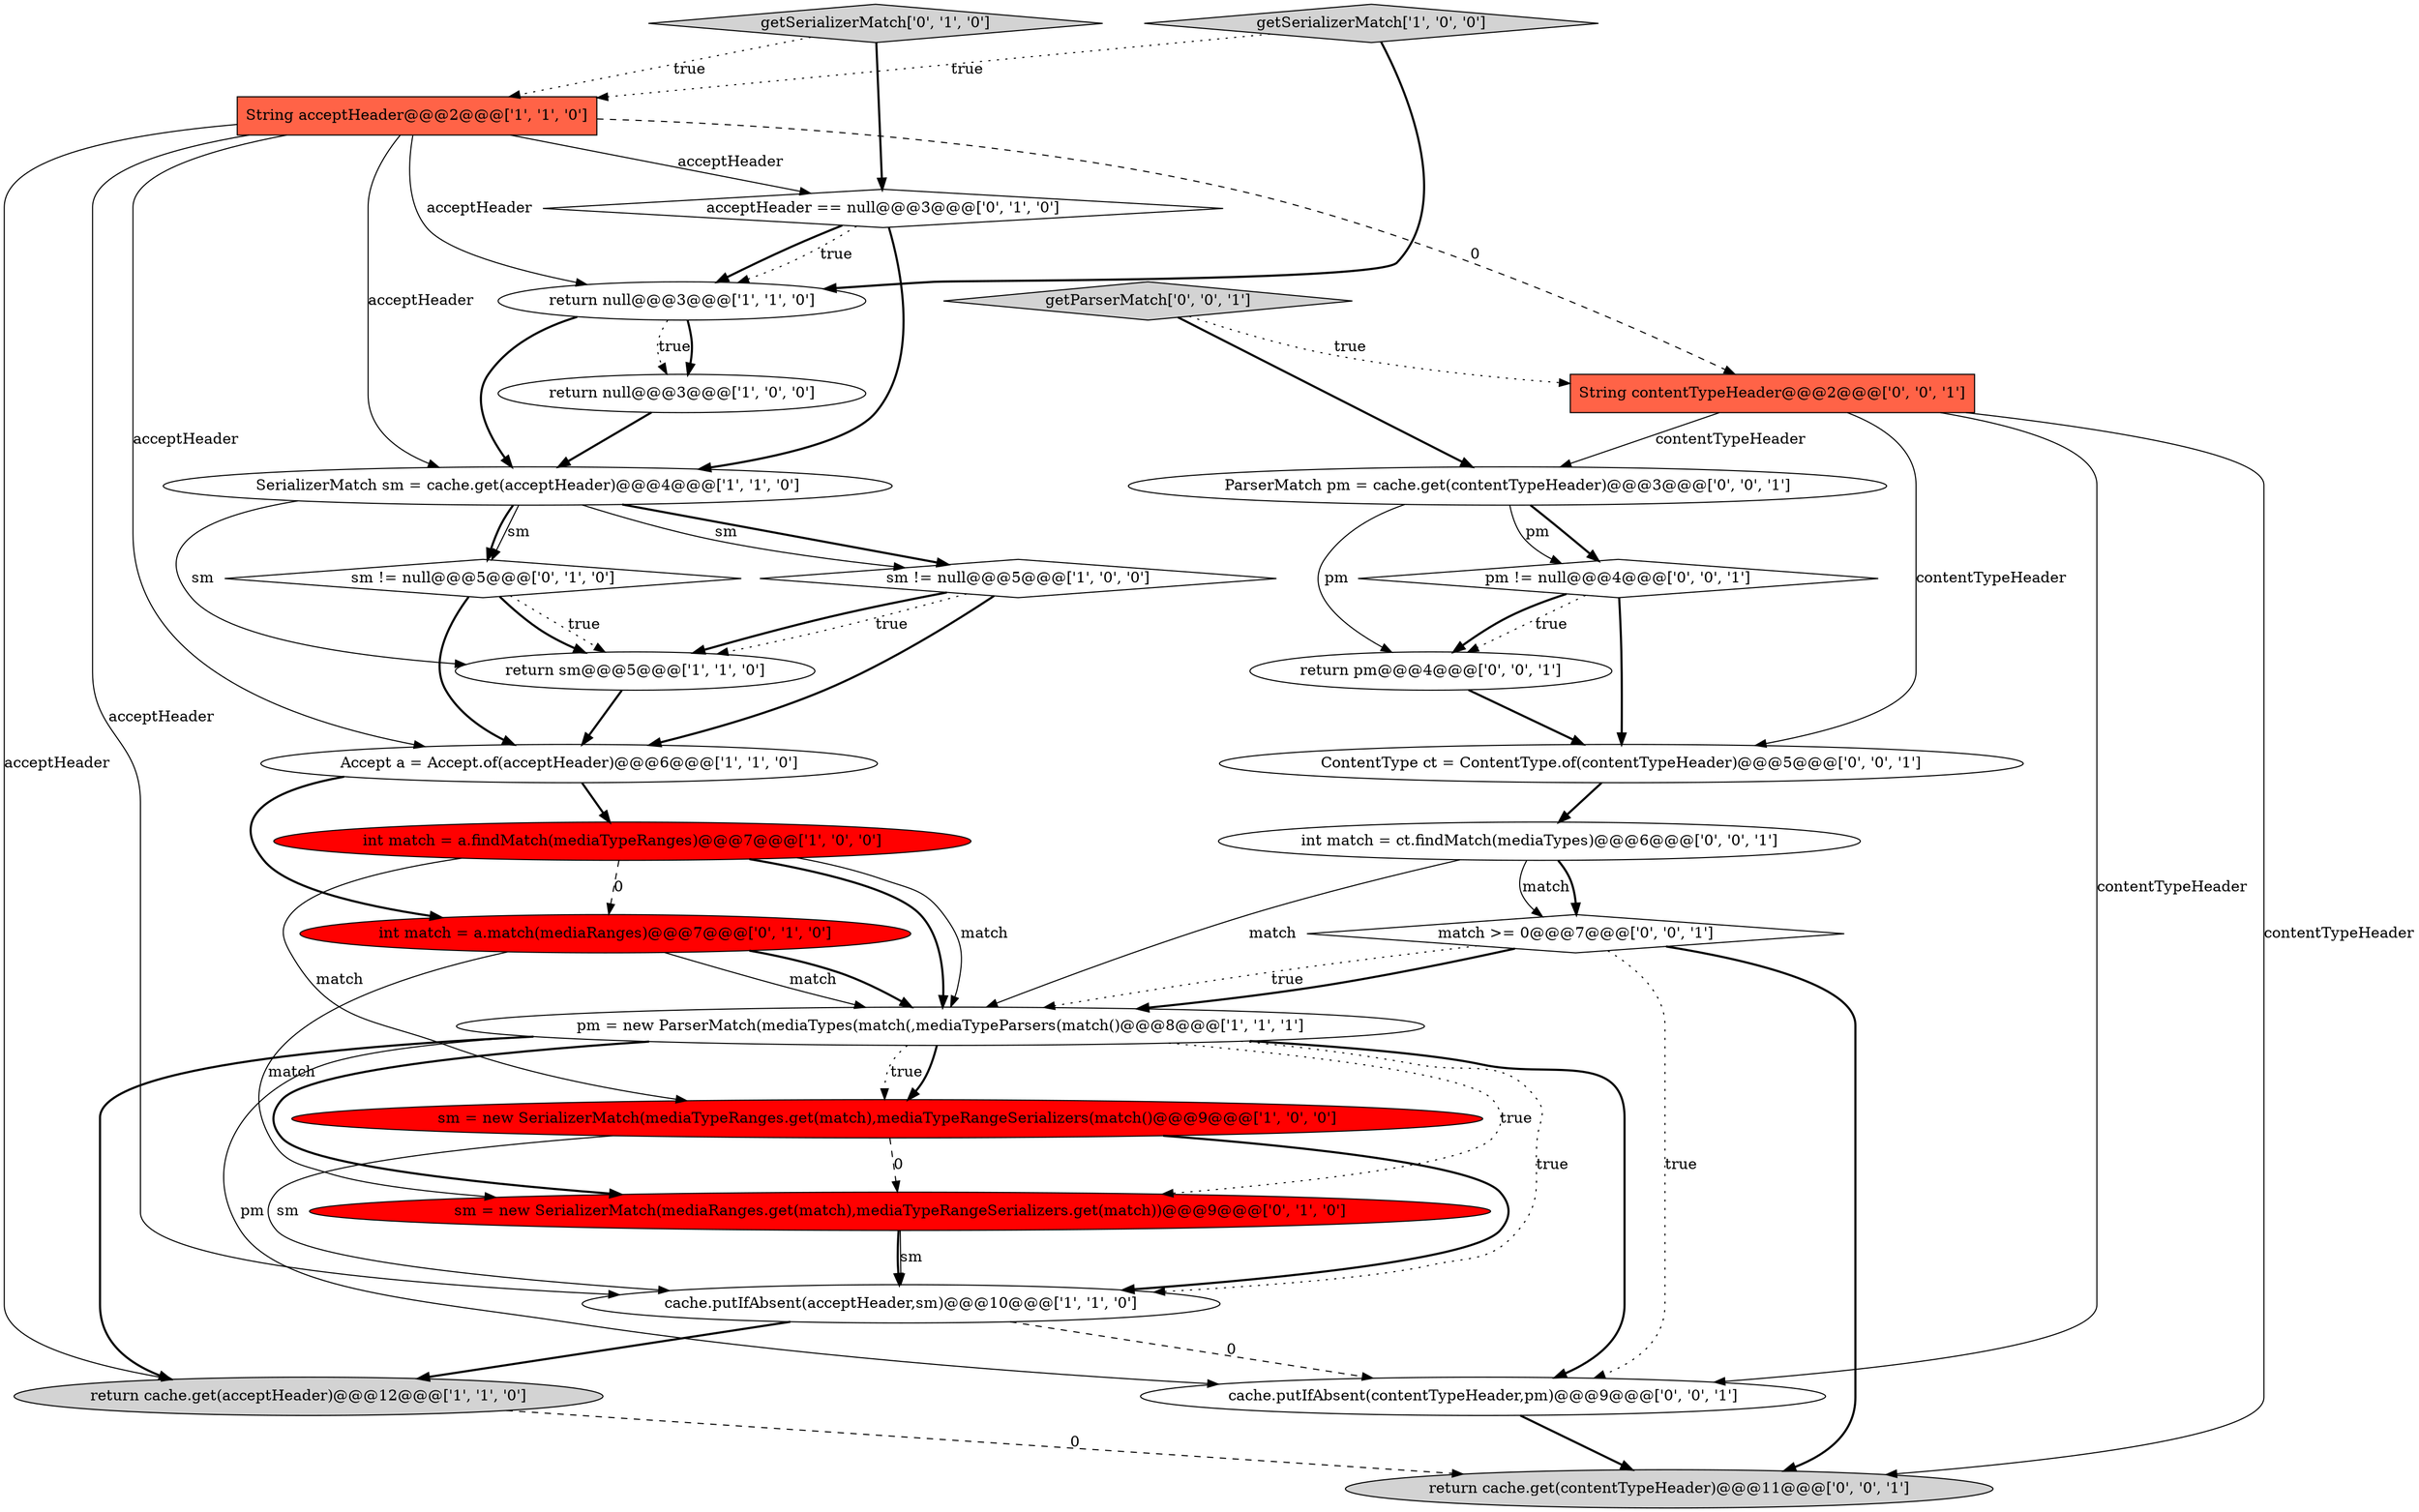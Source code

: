 digraph {
5 [style = filled, label = "return null@@@3@@@['1', '0', '0']", fillcolor = white, shape = ellipse image = "AAA0AAABBB1BBB"];
18 [style = filled, label = "return pm@@@4@@@['0', '0', '1']", fillcolor = white, shape = ellipse image = "AAA0AAABBB3BBB"];
9 [style = filled, label = "return sm@@@5@@@['1', '1', '0']", fillcolor = white, shape = ellipse image = "AAA0AAABBB1BBB"];
6 [style = filled, label = "return cache.get(acceptHeader)@@@12@@@['1', '1', '0']", fillcolor = lightgray, shape = ellipse image = "AAA0AAABBB1BBB"];
26 [style = filled, label = "getParserMatch['0', '0', '1']", fillcolor = lightgray, shape = diamond image = "AAA0AAABBB3BBB"];
4 [style = filled, label = "pm = new ParserMatch(mediaTypes(match(,mediaTypeParsers(match()@@@8@@@['1', '1', '1']", fillcolor = white, shape = ellipse image = "AAA0AAABBB1BBB"];
7 [style = filled, label = "return null@@@3@@@['1', '1', '0']", fillcolor = white, shape = ellipse image = "AAA0AAABBB1BBB"];
21 [style = filled, label = "pm != null@@@4@@@['0', '0', '1']", fillcolor = white, shape = diamond image = "AAA0AAABBB3BBB"];
16 [style = filled, label = "int match = a.match(mediaRanges)@@@7@@@['0', '1', '0']", fillcolor = red, shape = ellipse image = "AAA1AAABBB2BBB"];
13 [style = filled, label = "sm = new SerializerMatch(mediaRanges.get(match),mediaTypeRangeSerializers.get(match))@@@9@@@['0', '1', '0']", fillcolor = red, shape = ellipse image = "AAA1AAABBB2BBB"];
2 [style = filled, label = "Accept a = Accept.of(acceptHeader)@@@6@@@['1', '1', '0']", fillcolor = white, shape = ellipse image = "AAA0AAABBB1BBB"];
23 [style = filled, label = "return cache.get(contentTypeHeader)@@@11@@@['0', '0', '1']", fillcolor = lightgray, shape = ellipse image = "AAA0AAABBB3BBB"];
1 [style = filled, label = "getSerializerMatch['1', '0', '0']", fillcolor = lightgray, shape = diamond image = "AAA0AAABBB1BBB"];
12 [style = filled, label = "String acceptHeader@@@2@@@['1', '1', '0']", fillcolor = tomato, shape = box image = "AAA0AAABBB1BBB"];
10 [style = filled, label = "SerializerMatch sm = cache.get(acceptHeader)@@@4@@@['1', '1', '0']", fillcolor = white, shape = ellipse image = "AAA0AAABBB1BBB"];
17 [style = filled, label = "getSerializerMatch['0', '1', '0']", fillcolor = lightgray, shape = diamond image = "AAA0AAABBB2BBB"];
0 [style = filled, label = "sm != null@@@5@@@['1', '0', '0']", fillcolor = white, shape = diamond image = "AAA0AAABBB1BBB"];
14 [style = filled, label = "acceptHeader == null@@@3@@@['0', '1', '0']", fillcolor = white, shape = diamond image = "AAA0AAABBB2BBB"];
25 [style = filled, label = "String contentTypeHeader@@@2@@@['0', '0', '1']", fillcolor = tomato, shape = box image = "AAA0AAABBB3BBB"];
19 [style = filled, label = "cache.putIfAbsent(contentTypeHeader,pm)@@@9@@@['0', '0', '1']", fillcolor = white, shape = ellipse image = "AAA0AAABBB3BBB"];
3 [style = filled, label = "int match = a.findMatch(mediaTypeRanges)@@@7@@@['1', '0', '0']", fillcolor = red, shape = ellipse image = "AAA1AAABBB1BBB"];
20 [style = filled, label = "match >= 0@@@7@@@['0', '0', '1']", fillcolor = white, shape = diamond image = "AAA0AAABBB3BBB"];
22 [style = filled, label = "int match = ct.findMatch(mediaTypes)@@@6@@@['0', '0', '1']", fillcolor = white, shape = ellipse image = "AAA0AAABBB3BBB"];
24 [style = filled, label = "ParserMatch pm = cache.get(contentTypeHeader)@@@3@@@['0', '0', '1']", fillcolor = white, shape = ellipse image = "AAA0AAABBB3BBB"];
15 [style = filled, label = "sm != null@@@5@@@['0', '1', '0']", fillcolor = white, shape = diamond image = "AAA0AAABBB2BBB"];
11 [style = filled, label = "sm = new SerializerMatch(mediaTypeRanges.get(match),mediaTypeRangeSerializers(match()@@@9@@@['1', '0', '0']", fillcolor = red, shape = ellipse image = "AAA1AAABBB1BBB"];
27 [style = filled, label = "ContentType ct = ContentType.of(contentTypeHeader)@@@5@@@['0', '0', '1']", fillcolor = white, shape = ellipse image = "AAA0AAABBB3BBB"];
8 [style = filled, label = "cache.putIfAbsent(acceptHeader,sm)@@@10@@@['1', '1', '0']", fillcolor = white, shape = ellipse image = "AAA0AAABBB1BBB"];
25->24 [style = solid, label="contentTypeHeader"];
5->10 [style = bold, label=""];
12->2 [style = solid, label="acceptHeader"];
8->19 [style = dashed, label="0"];
0->9 [style = bold, label=""];
15->2 [style = bold, label=""];
25->27 [style = solid, label="contentTypeHeader"];
12->10 [style = solid, label="acceptHeader"];
10->15 [style = bold, label=""];
21->27 [style = bold, label=""];
21->18 [style = dotted, label="true"];
7->10 [style = bold, label=""];
26->25 [style = dotted, label="true"];
9->2 [style = bold, label=""];
4->6 [style = bold, label=""];
11->8 [style = solid, label="sm"];
2->3 [style = bold, label=""];
0->2 [style = bold, label=""];
4->13 [style = bold, label=""];
4->19 [style = bold, label=""];
4->11 [style = dotted, label="true"];
13->8 [style = solid, label="sm"];
4->8 [style = dotted, label="true"];
22->20 [style = solid, label="match"];
14->10 [style = bold, label=""];
3->11 [style = solid, label="match"];
8->6 [style = bold, label=""];
4->19 [style = solid, label="pm"];
26->24 [style = bold, label=""];
27->22 [style = bold, label=""];
3->4 [style = bold, label=""];
12->7 [style = solid, label="acceptHeader"];
1->7 [style = bold, label=""];
21->18 [style = bold, label=""];
15->9 [style = dotted, label="true"];
20->4 [style = bold, label=""];
14->7 [style = bold, label=""];
10->9 [style = solid, label="sm"];
7->5 [style = dotted, label="true"];
4->13 [style = dotted, label="true"];
7->5 [style = bold, label=""];
11->13 [style = dashed, label="0"];
12->25 [style = dashed, label="0"];
16->4 [style = solid, label="match"];
20->23 [style = bold, label=""];
25->23 [style = solid, label="contentTypeHeader"];
17->12 [style = dotted, label="true"];
24->21 [style = bold, label=""];
10->15 [style = solid, label="sm"];
20->4 [style = dotted, label="true"];
15->9 [style = bold, label=""];
17->14 [style = bold, label=""];
18->27 [style = bold, label=""];
22->20 [style = bold, label=""];
19->23 [style = bold, label=""];
1->12 [style = dotted, label="true"];
14->7 [style = dotted, label="true"];
10->0 [style = bold, label=""];
12->6 [style = solid, label="acceptHeader"];
11->8 [style = bold, label=""];
16->13 [style = solid, label="match"];
22->4 [style = solid, label="match"];
12->14 [style = solid, label="acceptHeader"];
20->19 [style = dotted, label="true"];
16->4 [style = bold, label=""];
13->8 [style = bold, label=""];
3->4 [style = solid, label="match"];
4->11 [style = bold, label=""];
24->21 [style = solid, label="pm"];
0->9 [style = dotted, label="true"];
12->8 [style = solid, label="acceptHeader"];
24->18 [style = solid, label="pm"];
6->23 [style = dashed, label="0"];
3->16 [style = dashed, label="0"];
25->19 [style = solid, label="contentTypeHeader"];
10->0 [style = solid, label="sm"];
2->16 [style = bold, label=""];
}
